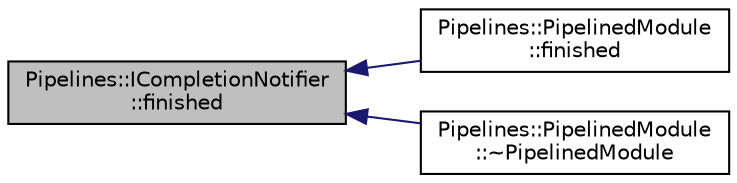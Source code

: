 digraph "Pipelines::ICompletionNotifier::finished"
{
 // INTERACTIVE_SVG=YES
  edge [fontname="Helvetica",fontsize="10",labelfontname="Helvetica",labelfontsize="10"];
  node [fontname="Helvetica",fontsize="10",shape=record];
  rankdir="LR";
  Node1 [label="Pipelines::ICompletionNotifier\l::finished",height=0.2,width=0.4,color="black", fillcolor="grey75", style="filled", fontcolor="black"];
  Node1 -> Node2 [dir="back",color="midnightblue",fontsize="10",style="solid",fontname="Helvetica"];
  Node2 [label="Pipelines::PipelinedModule\l::finished",height=0.2,width=0.4,color="black", fillcolor="white", style="filled",URL="$class_pipelines_1_1_pipelined_module.html#af9d40fb33b38262874997ac575fd4fb9"];
  Node1 -> Node3 [dir="back",color="midnightblue",fontsize="10",style="solid",fontname="Helvetica"];
  Node3 [label="Pipelines::PipelinedModule\l::~PipelinedModule",height=0.2,width=0.4,color="black", fillcolor="white", style="filled",URL="$class_pipelines_1_1_pipelined_module.html#a3c98e1c357b8fbedb62b673d91a15a8b"];
}
